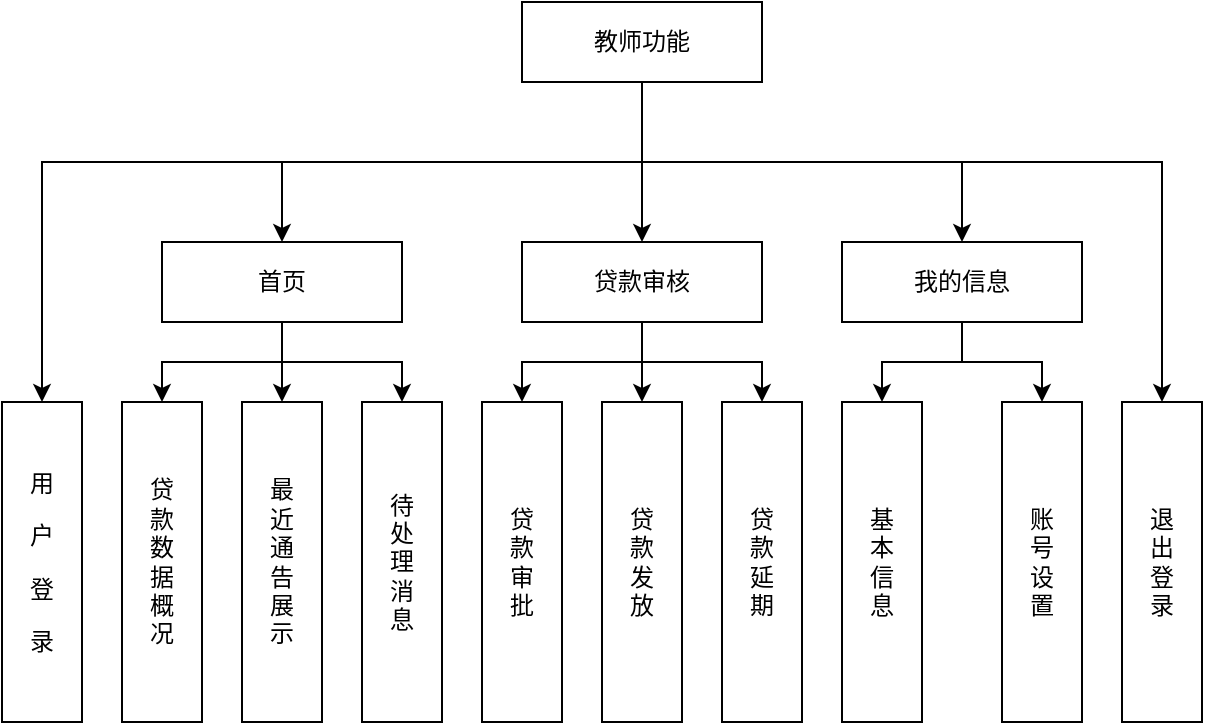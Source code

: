 <mxfile version="21.1.2" type="github">
  <diagram name="第 1 页" id="4Bv-psB0P2iMDV7kyLn9">
    <mxGraphModel dx="2074" dy="1116" grid="1" gridSize="10" guides="1" tooltips="1" connect="1" arrows="1" fold="1" page="1" pageScale="1" pageWidth="827" pageHeight="1169" math="0" shadow="0">
      <root>
        <mxCell id="0" />
        <mxCell id="1" parent="0" />
        <mxCell id="EDsIIMvbmklssc1MV9Ml-1" style="edgeStyle=orthogonalEdgeStyle;rounded=0;orthogonalLoop=1;jettySize=auto;html=1;exitX=0.5;exitY=1;exitDx=0;exitDy=0;" edge="1" parent="1" source="EDsIIMvbmklssc1MV9Ml-6" target="EDsIIMvbmklssc1MV9Ml-7">
          <mxGeometry relative="1" as="geometry">
            <mxPoint x="157" y="280" as="targetPoint" />
            <Array as="points">
              <mxPoint x="410" y="240" />
              <mxPoint x="80" y="240" />
            </Array>
          </mxGeometry>
        </mxCell>
        <mxCell id="EDsIIMvbmklssc1MV9Ml-2" style="edgeStyle=orthogonalEdgeStyle;rounded=0;orthogonalLoop=1;jettySize=auto;html=1;exitX=0.5;exitY=1;exitDx=0;exitDy=0;" edge="1" parent="1" source="EDsIIMvbmklssc1MV9Ml-6" target="EDsIIMvbmklssc1MV9Ml-11">
          <mxGeometry relative="1" as="geometry">
            <mxPoint x="197" y="310" as="targetPoint" />
            <Array as="points">
              <mxPoint x="440" y="240" />
              <mxPoint x="260" y="240" />
            </Array>
          </mxGeometry>
        </mxCell>
        <mxCell id="EDsIIMvbmklssc1MV9Ml-3" style="edgeStyle=orthogonalEdgeStyle;rounded=0;orthogonalLoop=1;jettySize=auto;html=1;exitX=0.5;exitY=1;exitDx=0;exitDy=0;entryX=0.5;entryY=0;entryDx=0;entryDy=0;" edge="1" parent="1" source="EDsIIMvbmklssc1MV9Ml-6" target="EDsIIMvbmklssc1MV9Ml-18">
          <mxGeometry relative="1" as="geometry" />
        </mxCell>
        <mxCell id="EDsIIMvbmklssc1MV9Ml-4" style="edgeStyle=orthogonalEdgeStyle;rounded=0;orthogonalLoop=1;jettySize=auto;html=1;exitX=0.5;exitY=1;exitDx=0;exitDy=0;entryX=0.5;entryY=0;entryDx=0;entryDy=0;" edge="1" parent="1" source="EDsIIMvbmklssc1MV9Ml-6" target="EDsIIMvbmklssc1MV9Ml-28">
          <mxGeometry relative="1" as="geometry" />
        </mxCell>
        <mxCell id="EDsIIMvbmklssc1MV9Ml-5" style="edgeStyle=orthogonalEdgeStyle;rounded=0;orthogonalLoop=1;jettySize=auto;html=1;exitX=0.5;exitY=1;exitDx=0;exitDy=0;entryX=0.5;entryY=0;entryDx=0;entryDy=0;" edge="1" parent="1" source="EDsIIMvbmklssc1MV9Ml-6" target="EDsIIMvbmklssc1MV9Ml-29">
          <mxGeometry relative="1" as="geometry">
            <mxPoint x="740" y="280" as="targetPoint" />
            <Array as="points">
              <mxPoint x="440" y="240" />
              <mxPoint x="700" y="240" />
            </Array>
          </mxGeometry>
        </mxCell>
        <mxCell id="EDsIIMvbmklssc1MV9Ml-6" value="教师功能" style="rounded=0;whiteSpace=wrap;html=1;" vertex="1" parent="1">
          <mxGeometry x="380" y="160" width="120" height="40" as="geometry" />
        </mxCell>
        <mxCell id="EDsIIMvbmklssc1MV9Ml-7" value="&lt;p style=&quot;direction: ltr; line-height: 120%;&quot;&gt;用&lt;/p&gt;&lt;p style=&quot;direction: ltr; line-height: 120%;&quot;&gt;户&lt;/p&gt;&lt;p style=&quot;direction: ltr; line-height: 120%;&quot;&gt;登&lt;/p&gt;&lt;p style=&quot;direction: ltr; line-height: 120%;&quot;&gt;录&lt;/p&gt;" style="rounded=0;whiteSpace=wrap;html=1;horizontal=1;verticalAlign=middle;" vertex="1" parent="1">
          <mxGeometry x="120" y="360" width="40" height="160" as="geometry" />
        </mxCell>
        <mxCell id="EDsIIMvbmklssc1MV9Ml-8" style="edgeStyle=orthogonalEdgeStyle;rounded=0;orthogonalLoop=1;jettySize=auto;html=1;exitX=0.5;exitY=1;exitDx=0;exitDy=0;" edge="1" parent="1" source="EDsIIMvbmklssc1MV9Ml-11" target="EDsIIMvbmklssc1MV9Ml-12">
          <mxGeometry relative="1" as="geometry">
            <mxPoint x="223" y="350" as="targetPoint" />
          </mxGeometry>
        </mxCell>
        <mxCell id="EDsIIMvbmklssc1MV9Ml-9" style="edgeStyle=orthogonalEdgeStyle;rounded=0;orthogonalLoop=1;jettySize=auto;html=1;exitX=0.5;exitY=1;exitDx=0;exitDy=0;" edge="1" parent="1" source="EDsIIMvbmklssc1MV9Ml-11" target="EDsIIMvbmklssc1MV9Ml-14">
          <mxGeometry relative="1" as="geometry">
            <mxPoint x="363" y="350" as="targetPoint" />
          </mxGeometry>
        </mxCell>
        <mxCell id="EDsIIMvbmklssc1MV9Ml-10" style="edgeStyle=orthogonalEdgeStyle;rounded=0;orthogonalLoop=1;jettySize=auto;html=1;exitX=0.5;exitY=1;exitDx=0;exitDy=0;entryX=0.5;entryY=0;entryDx=0;entryDy=0;" edge="1" parent="1" source="EDsIIMvbmklssc1MV9Ml-11" target="EDsIIMvbmklssc1MV9Ml-13">
          <mxGeometry relative="1" as="geometry" />
        </mxCell>
        <mxCell id="EDsIIMvbmklssc1MV9Ml-11" value="首页" style="rounded=0;whiteSpace=wrap;html=1;" vertex="1" parent="1">
          <mxGeometry x="200" y="280" width="120" height="40" as="geometry" />
        </mxCell>
        <mxCell id="EDsIIMvbmklssc1MV9Ml-12" value="贷&lt;br&gt;款&lt;br&gt;数&lt;br&gt;据&lt;br&gt;概&lt;br&gt;况" style="rounded=0;whiteSpace=wrap;html=1;" vertex="1" parent="1">
          <mxGeometry x="180" y="360" width="40" height="160" as="geometry" />
        </mxCell>
        <mxCell id="EDsIIMvbmklssc1MV9Ml-13" value="最&lt;br&gt;近&lt;br&gt;通&lt;br&gt;告&lt;br&gt;展&lt;br&gt;示" style="rounded=0;whiteSpace=wrap;html=1;" vertex="1" parent="1">
          <mxGeometry x="240" y="360" width="40" height="160" as="geometry" />
        </mxCell>
        <mxCell id="EDsIIMvbmklssc1MV9Ml-14" value="待&lt;br&gt;处&lt;br&gt;理&lt;br&gt;消&lt;br&gt;息" style="rounded=0;whiteSpace=wrap;html=1;" vertex="1" parent="1">
          <mxGeometry x="300" y="360" width="40" height="160" as="geometry" />
        </mxCell>
        <mxCell id="EDsIIMvbmklssc1MV9Ml-15" style="edgeStyle=orthogonalEdgeStyle;rounded=0;orthogonalLoop=1;jettySize=auto;html=1;exitX=0.5;exitY=1;exitDx=0;exitDy=0;entryX=0.5;entryY=0;entryDx=0;entryDy=0;" edge="1" parent="1" source="EDsIIMvbmklssc1MV9Ml-18" target="EDsIIMvbmklssc1MV9Ml-19">
          <mxGeometry relative="1" as="geometry" />
        </mxCell>
        <mxCell id="EDsIIMvbmklssc1MV9Ml-16" style="edgeStyle=orthogonalEdgeStyle;rounded=0;orthogonalLoop=1;jettySize=auto;html=1;exitX=0.5;exitY=1;exitDx=0;exitDy=0;entryX=0.5;entryY=0;entryDx=0;entryDy=0;" edge="1" parent="1" source="EDsIIMvbmklssc1MV9Ml-18" target="EDsIIMvbmklssc1MV9Ml-20">
          <mxGeometry relative="1" as="geometry" />
        </mxCell>
        <mxCell id="EDsIIMvbmklssc1MV9Ml-17" style="edgeStyle=orthogonalEdgeStyle;rounded=0;orthogonalLoop=1;jettySize=auto;html=1;exitX=0.5;exitY=1;exitDx=0;exitDy=0;entryX=0.5;entryY=0;entryDx=0;entryDy=0;" edge="1" parent="1" source="EDsIIMvbmklssc1MV9Ml-18" target="EDsIIMvbmklssc1MV9Ml-21">
          <mxGeometry relative="1" as="geometry" />
        </mxCell>
        <mxCell id="EDsIIMvbmklssc1MV9Ml-18" value="贷款审核" style="rounded=0;whiteSpace=wrap;html=1;" vertex="1" parent="1">
          <mxGeometry x="380" y="280" width="120" height="40" as="geometry" />
        </mxCell>
        <mxCell id="EDsIIMvbmklssc1MV9Ml-19" value="贷&lt;br&gt;款&lt;br&gt;审&lt;br&gt;批" style="rounded=0;whiteSpace=wrap;html=1;" vertex="1" parent="1">
          <mxGeometry x="360" y="360" width="40" height="160" as="geometry" />
        </mxCell>
        <mxCell id="EDsIIMvbmklssc1MV9Ml-20" value="贷&lt;br&gt;款&lt;br&gt;发&lt;br&gt;放" style="rounded=0;whiteSpace=wrap;html=1;" vertex="1" parent="1">
          <mxGeometry x="420" y="360" width="40" height="160" as="geometry" />
        </mxCell>
        <mxCell id="EDsIIMvbmklssc1MV9Ml-21" value="贷&lt;br&gt;款&lt;br&gt;延&lt;br&gt;期" style="rounded=0;whiteSpace=wrap;html=1;" vertex="1" parent="1">
          <mxGeometry x="480" y="360" width="40" height="160" as="geometry" />
        </mxCell>
        <mxCell id="EDsIIMvbmklssc1MV9Ml-22" value="基&lt;br&gt;本&lt;br&gt;信&lt;br&gt;息&lt;br&gt;" style="rounded=0;whiteSpace=wrap;html=1;" vertex="1" parent="1">
          <mxGeometry x="540" y="360" width="40" height="160" as="geometry" />
        </mxCell>
        <mxCell id="EDsIIMvbmklssc1MV9Ml-24" value="账&lt;br&gt;号&lt;br&gt;设&lt;br&gt;置" style="rounded=0;whiteSpace=wrap;html=1;" vertex="1" parent="1">
          <mxGeometry x="620" y="360" width="40" height="160" as="geometry" />
        </mxCell>
        <mxCell id="EDsIIMvbmklssc1MV9Ml-25" style="edgeStyle=orthogonalEdgeStyle;rounded=0;orthogonalLoop=1;jettySize=auto;html=1;exitX=0.5;exitY=1;exitDx=0;exitDy=0;entryX=0.5;entryY=0;entryDx=0;entryDy=0;" edge="1" parent="1" source="EDsIIMvbmklssc1MV9Ml-28" target="EDsIIMvbmklssc1MV9Ml-22">
          <mxGeometry relative="1" as="geometry" />
        </mxCell>
        <mxCell id="EDsIIMvbmklssc1MV9Ml-27" style="edgeStyle=orthogonalEdgeStyle;rounded=0;orthogonalLoop=1;jettySize=auto;html=1;exitX=0.5;exitY=1;exitDx=0;exitDy=0;entryX=0.5;entryY=0;entryDx=0;entryDy=0;" edge="1" parent="1" source="EDsIIMvbmklssc1MV9Ml-28" target="EDsIIMvbmklssc1MV9Ml-24">
          <mxGeometry relative="1" as="geometry" />
        </mxCell>
        <mxCell id="EDsIIMvbmklssc1MV9Ml-28" value="我的信息" style="rounded=0;whiteSpace=wrap;html=1;" vertex="1" parent="1">
          <mxGeometry x="540" y="280" width="120" height="40" as="geometry" />
        </mxCell>
        <mxCell id="EDsIIMvbmklssc1MV9Ml-29" value="退&lt;br&gt;出&lt;br&gt;登&lt;br&gt;录" style="rounded=0;whiteSpace=wrap;html=1;" vertex="1" parent="1">
          <mxGeometry x="680" y="360" width="40" height="160" as="geometry" />
        </mxCell>
      </root>
    </mxGraphModel>
  </diagram>
</mxfile>
